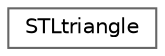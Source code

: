 digraph "Graphical Class Hierarchy"
{
 // LATEX_PDF_SIZE
  bgcolor="transparent";
  edge [fontname=Helvetica,fontsize=10,labelfontname=Helvetica,labelfontsize=10];
  node [fontname=Helvetica,fontsize=10,shape=box,height=0.2,width=0.4];
  rankdir="LR";
  Node0 [id="Node000000",label="STLtriangle",height=0.2,width=0.4,color="grey40", fillcolor="white", style="filled",URL="$classFoam_1_1STLtriangle.html",tooltip="A triangle representation for STL files."];
}
